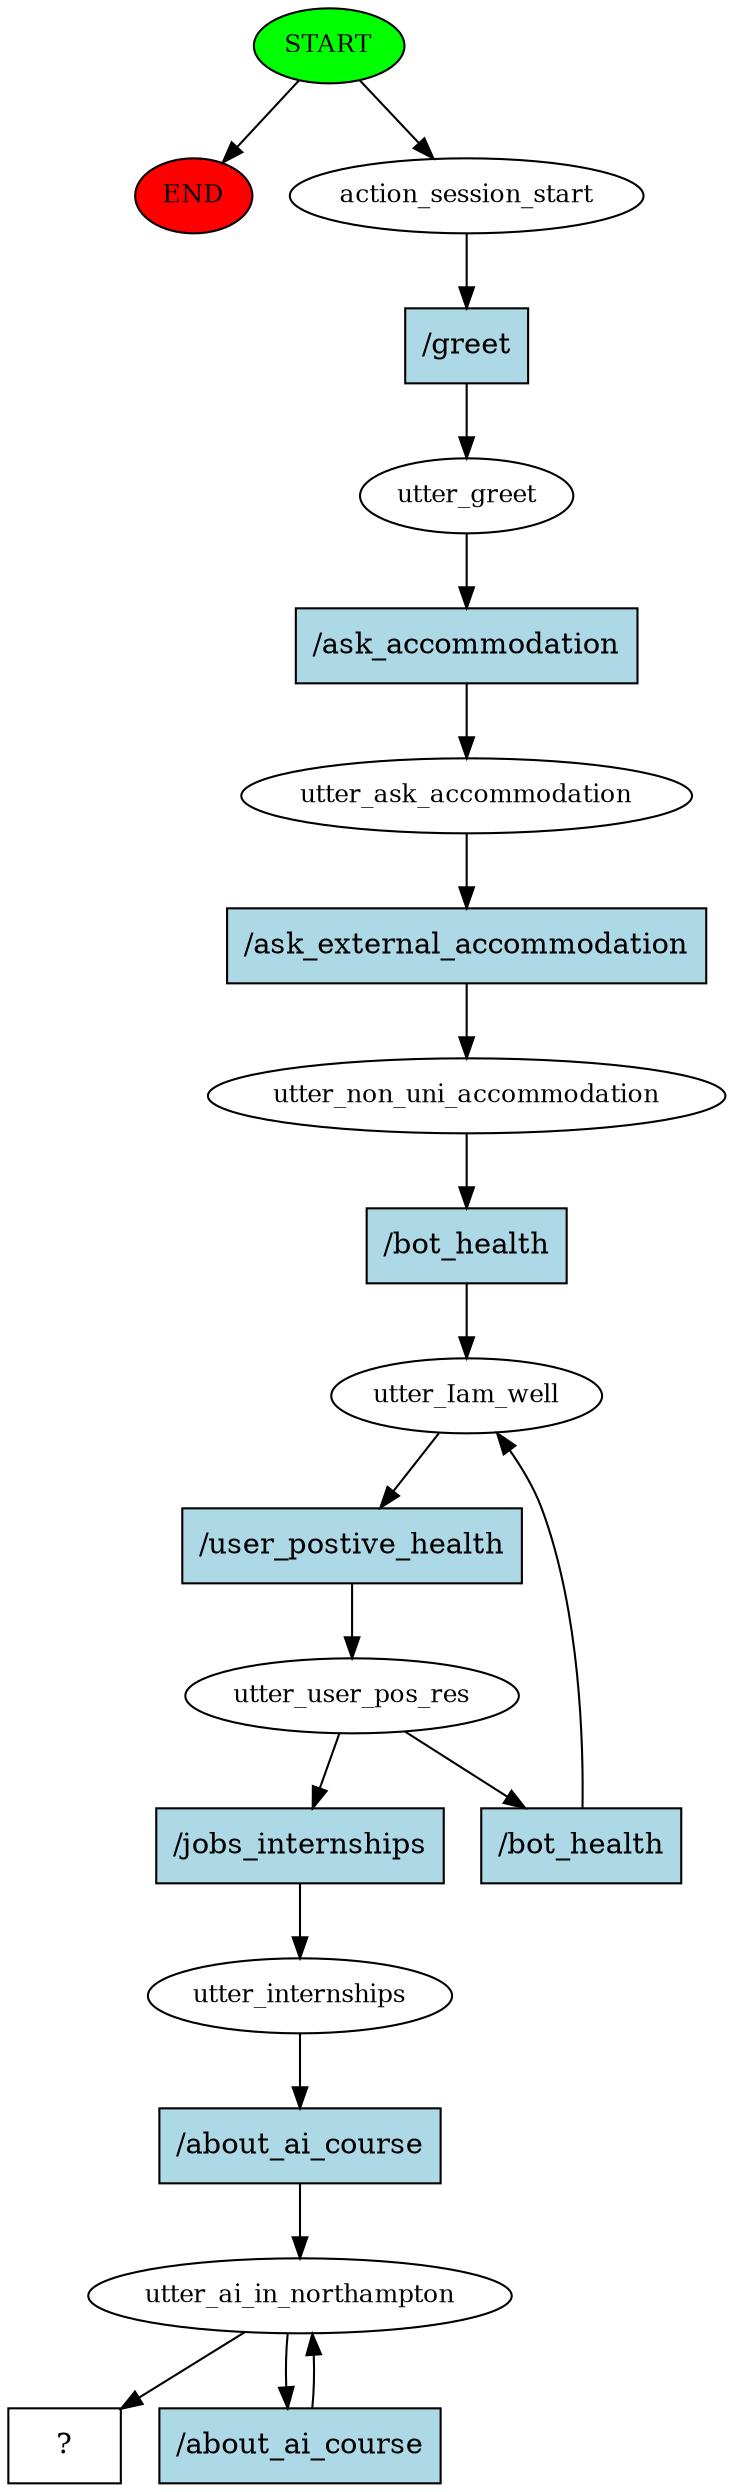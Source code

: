 digraph  {
0 [class="start active", fillcolor=green, fontsize=12, label=START, style=filled];
"-1" [class=end, fillcolor=red, fontsize=12, label=END, style=filled];
1 [class=active, fontsize=12, label=action_session_start];
2 [class=active, fontsize=12, label=utter_greet];
3 [class=active, fontsize=12, label=utter_ask_accommodation];
4 [class=active, fontsize=12, label=utter_non_uni_accommodation];
5 [class=active, fontsize=12, label=utter_Iam_well];
6 [class=active, fontsize=12, label=utter_user_pos_res];
9 [class=active, fontsize=12, label=utter_internships];
10 [class=active, fontsize=12, label=utter_ai_in_northampton];
12 [class="intent dashed active", label="  ?  ", shape=rect];
13 [class="intent active", fillcolor=lightblue, label="/greet", shape=rect, style=filled];
14 [class="intent active", fillcolor=lightblue, label="/ask_accommodation", shape=rect, style=filled];
15 [class="intent active", fillcolor=lightblue, label="/ask_external_accommodation", shape=rect, style=filled];
16 [class="intent active", fillcolor=lightblue, label="/bot_health", shape=rect, style=filled];
17 [class="intent active", fillcolor=lightblue, label="/user_postive_health", shape=rect, style=filled];
18 [class="intent active", fillcolor=lightblue, label="/bot_health", shape=rect, style=filled];
19 [class="intent active", fillcolor=lightblue, label="/jobs_internships", shape=rect, style=filled];
20 [class="intent active", fillcolor=lightblue, label="/about_ai_course", shape=rect, style=filled];
21 [class="intent active", fillcolor=lightblue, label="/about_ai_course", shape=rect, style=filled];
0 -> "-1"  [class="", key=NONE, label=""];
0 -> 1  [class=active, key=NONE, label=""];
1 -> 13  [class=active, key=0];
2 -> 14  [class=active, key=0];
3 -> 15  [class=active, key=0];
4 -> 16  [class=active, key=0];
5 -> 17  [class=active, key=0];
6 -> 18  [class=active, key=0];
6 -> 19  [class=active, key=0];
9 -> 20  [class=active, key=0];
10 -> 12  [class=active, key=NONE, label=""];
10 -> 21  [class=active, key=0];
13 -> 2  [class=active, key=0];
14 -> 3  [class=active, key=0];
15 -> 4  [class=active, key=0];
16 -> 5  [class=active, key=0];
17 -> 6  [class=active, key=0];
18 -> 5  [class=active, key=0];
19 -> 9  [class=active, key=0];
20 -> 10  [class=active, key=0];
21 -> 10  [class=active, key=0];
}
